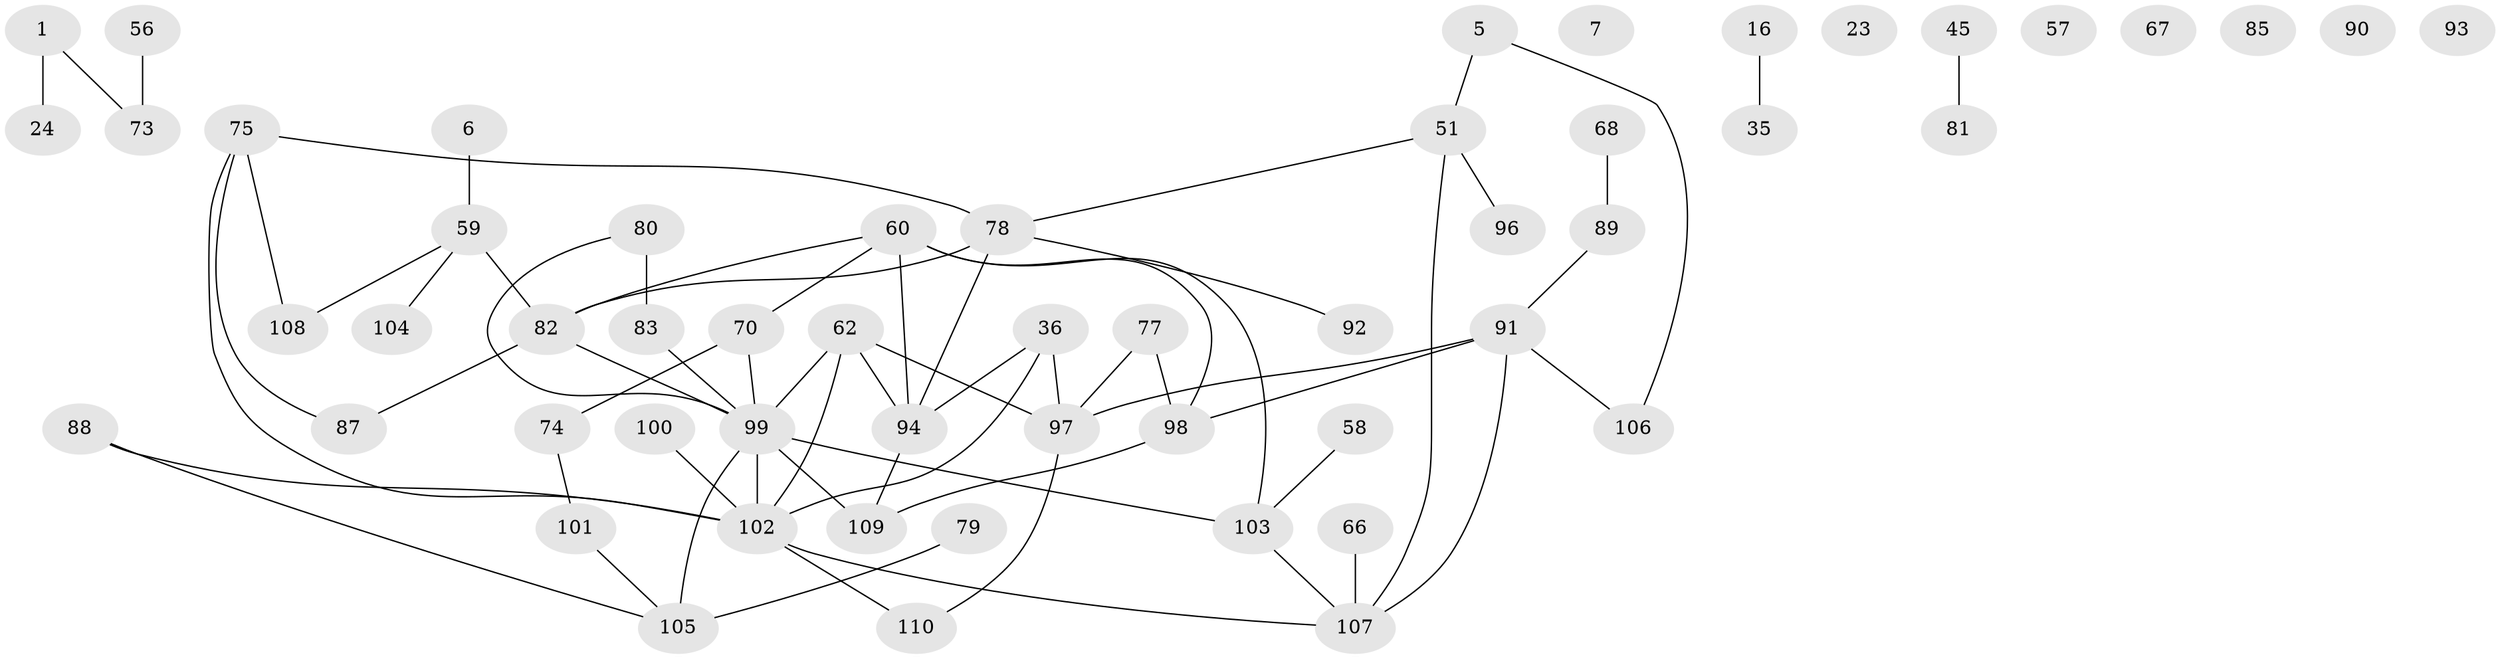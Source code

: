 // original degree distribution, {2: 0.3181818181818182, 4: 0.12727272727272726, 3: 0.23636363636363636, 1: 0.18181818181818182, 0: 0.06363636363636363, 5: 0.06363636363636363, 7: 0.00909090909090909}
// Generated by graph-tools (version 1.1) at 2025/44/03/04/25 21:44:16]
// undirected, 55 vertices, 66 edges
graph export_dot {
graph [start="1"]
  node [color=gray90,style=filled];
  1;
  5;
  6;
  7;
  16;
  23;
  24;
  35;
  36;
  45;
  51;
  56;
  57;
  58;
  59 [super="+2"];
  60 [super="+14+10"];
  62 [super="+32"];
  66;
  67;
  68;
  70;
  73;
  74 [super="+49"];
  75 [super="+64+40"];
  77;
  78;
  79;
  80 [super="+3"];
  81;
  82;
  83;
  85;
  87;
  88;
  89;
  90;
  91 [super="+25+65"];
  92;
  93;
  94 [super="+76"];
  96;
  97 [super="+18+84"];
  98 [super="+54+69"];
  99 [super="+17+33+71+72+55"];
  100;
  101;
  102 [super="+9+52+47+63+95"];
  103 [super="+53"];
  104;
  105;
  106;
  107 [super="+61+13"];
  108 [super="+37"];
  109 [super="+27"];
  110;
  1 -- 24;
  1 -- 73;
  5 -- 51;
  5 -- 106;
  6 -- 59;
  16 -- 35;
  36 -- 97 [weight=2];
  36 -- 102;
  36 -- 94;
  45 -- 81;
  51 -- 78;
  51 -- 96;
  51 -- 107;
  56 -- 73;
  58 -- 103;
  59 -- 82 [weight=2];
  59 -- 108;
  59 -- 104;
  60 -- 70;
  60 -- 82;
  60 -- 103;
  60 -- 98;
  60 -- 94;
  62 -- 94;
  62 -- 97 [weight=2];
  62 -- 99;
  62 -- 102;
  66 -- 107;
  68 -- 89;
  70 -- 74 [weight=2];
  70 -- 99;
  74 -- 101;
  75 -- 87;
  75 -- 108;
  75 -- 78;
  75 -- 102;
  77 -- 97;
  77 -- 98;
  78 -- 82;
  78 -- 92;
  78 -- 94;
  79 -- 105;
  80 -- 83 [weight=2];
  80 -- 99;
  82 -- 87;
  82 -- 99 [weight=2];
  83 -- 99;
  88 -- 105;
  88 -- 102;
  89 -- 91;
  91 -- 106;
  91 -- 107;
  91 -- 97;
  91 -- 98;
  94 -- 109;
  97 -- 110 [weight=2];
  98 -- 109;
  99 -- 109;
  99 -- 103;
  99 -- 102 [weight=4];
  99 -- 105 [weight=2];
  100 -- 102;
  101 -- 105;
  102 -- 107;
  102 -- 110 [weight=2];
  103 -- 107;
}
